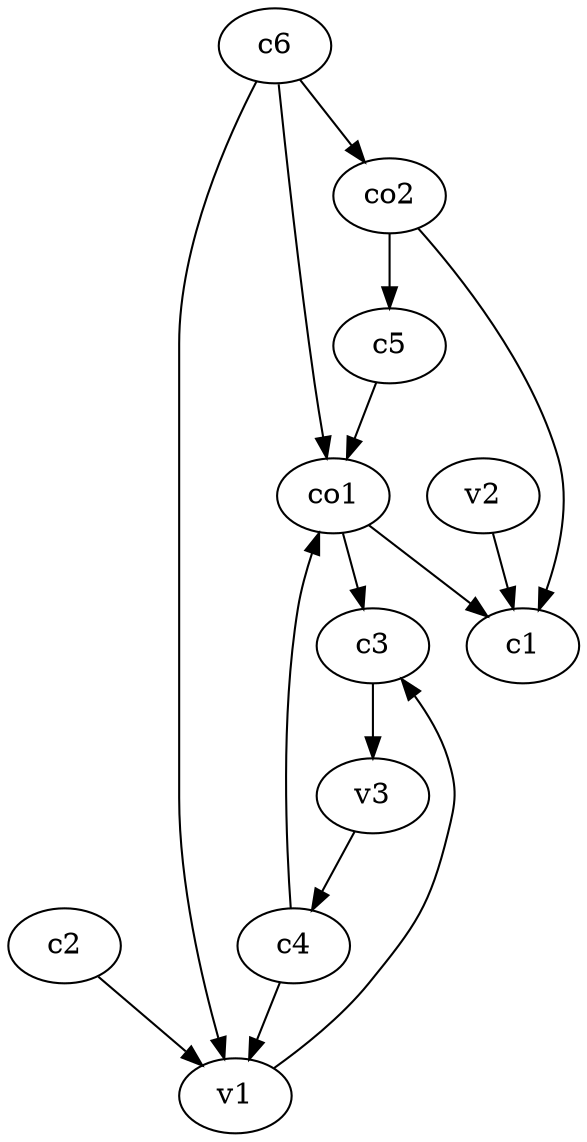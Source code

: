 strict digraph  {
c1;
c2;
c3;
c4;
c5;
c6;
v1;
v2;
v3;
co1;
co2;
c2 -> v1  [weight=1];
c3 -> v3  [weight=1];
c4 -> v1  [weight=1];
c4 -> co1  [weight=1];
c5 -> co1  [weight=1];
c6 -> v1  [weight=1];
c6 -> co2  [weight=1];
c6 -> co1  [weight=1];
v1 -> c3  [weight=1];
v2 -> c1  [weight=1];
v3 -> c4  [weight=1];
co1 -> c1  [weight=1];
co1 -> c3  [weight=1];
co2 -> c5  [weight=1];
co2 -> c1  [weight=1];
}
